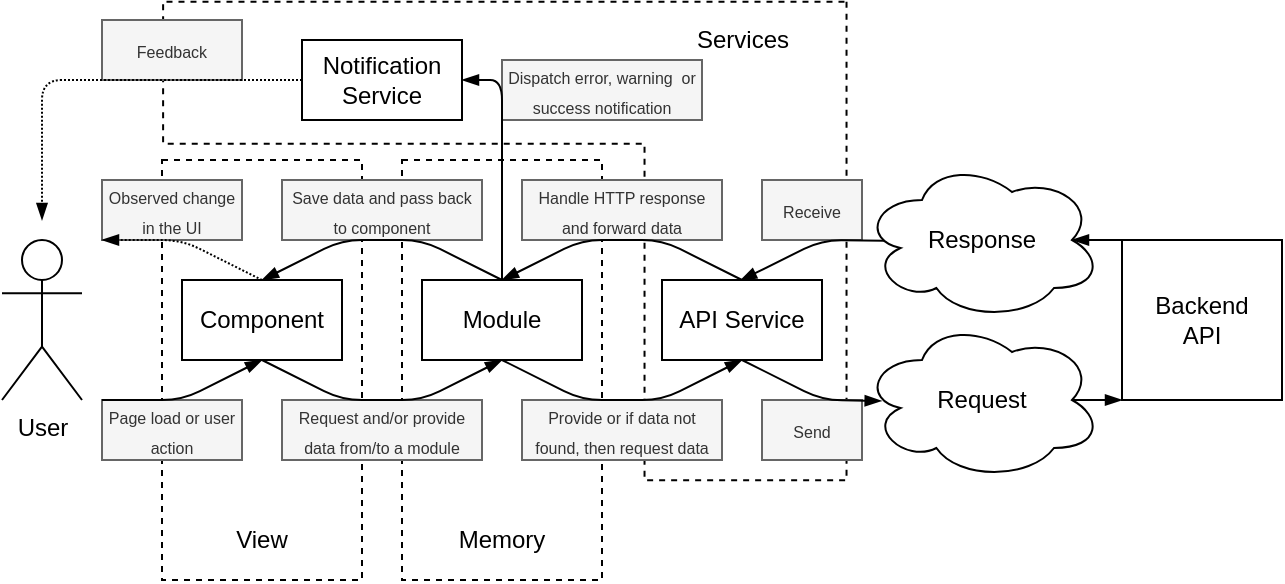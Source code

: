 <mxfile version="13.9.9" type="device"><diagram id="ZQQkfQSeo-t1xjgkuTHO" name="Page-1"><mxGraphModel dx="517" dy="384" grid="1" gridSize="10" guides="1" tooltips="1" connect="1" arrows="1" fold="1" page="1" pageScale="1" pageWidth="827" pageHeight="1169" math="0" shadow="0"><root><mxCell id="0"/><mxCell id="1" parent="0"/><mxCell id="bM-ReBTLsosMsyWVpo2E-1" value="" style="rounded=0;whiteSpace=wrap;html=1;shadow=0;glass=0;dashed=1;fillColor=none;" parent="1" vertex="1"><mxGeometry x="190" y="340" width="100" height="210" as="geometry"/></mxCell><mxCell id="bM-ReBTLsosMsyWVpo2E-3" value="" style="rounded=0;whiteSpace=wrap;html=1;shadow=0;glass=0;dashed=1;fillColor=none;" parent="1" vertex="1"><mxGeometry x="310" y="340" width="100" height="210" as="geometry"/></mxCell><mxCell id="bM-ReBTLsosMsyWVpo2E-6" value="" style="shape=corner;whiteSpace=wrap;html=1;rotation=90;dx=71;dy=101;dashed=1;fillColor=none;" parent="1" vertex="1"><mxGeometry x="241.76" y="209.62" width="239.3" height="341.71" as="geometry"/></mxCell><mxCell id="R7y9lLAFZoAOr4wIj65C-1" value="Component" style="rounded=0;whiteSpace=wrap;html=1;" parent="1" vertex="1"><mxGeometry x="200" y="400" width="80" height="40" as="geometry"/></mxCell><mxCell id="R7y9lLAFZoAOr4wIj65C-2" value="Module" style="rounded=0;whiteSpace=wrap;html=1;" parent="1" vertex="1"><mxGeometry x="320" y="400" width="80" height="40" as="geometry"/></mxCell><mxCell id="R7y9lLAFZoAOr4wIj65C-3" value="API Service" style="rounded=0;whiteSpace=wrap;html=1;" parent="1" vertex="1"><mxGeometry x="440" y="400" width="80" height="40" as="geometry"/></mxCell><mxCell id="R7y9lLAFZoAOr4wIj65C-4" value="Notification Service" style="rounded=0;whiteSpace=wrap;html=1;" parent="1" vertex="1"><mxGeometry x="260" y="280" width="80" height="40" as="geometry"/></mxCell><mxCell id="R7y9lLAFZoAOr4wIj65C-6" value="Request" style="ellipse;shape=cloud;whiteSpace=wrap;html=1;" parent="1" vertex="1"><mxGeometry x="540" y="420" width="120" height="80" as="geometry"/></mxCell><mxCell id="qBs4_CyP4fnN9rMQkPaj-2" value="User" style="shape=umlActor;verticalLabelPosition=bottom;verticalAlign=top;html=1;outlineConnect=0;" parent="1" vertex="1"><mxGeometry x="110" y="380" width="40" height="80" as="geometry"/></mxCell><mxCell id="RVNMrLkFSiUo03VE822l-1" value="Response" style="ellipse;shape=cloud;whiteSpace=wrap;html=1;" parent="1" vertex="1"><mxGeometry x="540" y="340" width="120" height="80" as="geometry"/></mxCell><mxCell id="RVNMrLkFSiUo03VE822l-4" value="Backend &lt;br&gt;API" style="whiteSpace=wrap;html=1;aspect=fixed;" parent="1" vertex="1"><mxGeometry x="670" y="380" width="80" height="80" as="geometry"/></mxCell><mxCell id="RVNMrLkFSiUo03VE822l-5" value="" style="endArrow=blockThin;html=1;endFill=1;exitX=0.875;exitY=0.5;exitDx=0;exitDy=0;exitPerimeter=0;entryX=0;entryY=1;entryDx=0;entryDy=0;" parent="1" source="R7y9lLAFZoAOr4wIj65C-6" target="RVNMrLkFSiUo03VE822l-4" edge="1"><mxGeometry width="50" height="50" relative="1" as="geometry"><mxPoint x="610" y="450" as="sourcePoint"/><mxPoint x="650" y="450" as="targetPoint"/></mxGeometry></mxCell><mxCell id="RVNMrLkFSiUo03VE822l-6" value="" style="endArrow=blockThin;html=1;endFill=1;exitX=0;exitY=0;exitDx=0;exitDy=0;entryX=0.875;entryY=0.5;entryDx=0;entryDy=0;entryPerimeter=0;" parent="1" source="RVNMrLkFSiUo03VE822l-4" target="RVNMrLkFSiUo03VE822l-1" edge="1"><mxGeometry width="50" height="50" relative="1" as="geometry"><mxPoint x="600" y="410" as="sourcePoint"/><mxPoint x="640" y="410" as="targetPoint"/></mxGeometry></mxCell><mxCell id="jfIOefFBKgMfS0_KkIpd-1" value="&lt;span style=&quot;font-size: 8px&quot;&gt;Request and/or provide data from/to a module&lt;/span&gt;" style="text;html=1;strokeColor=#666666;fillColor=#f5f5f5;align=center;verticalAlign=middle;whiteSpace=wrap;rounded=0;fontColor=#333333;" parent="1" vertex="1"><mxGeometry x="250" y="460" width="100" height="30" as="geometry"/></mxCell><mxCell id="jfIOefFBKgMfS0_KkIpd-2" value="&lt;span style=&quot;font-size: 8px&quot;&gt;Page load or user action&lt;/span&gt;" style="text;html=1;strokeColor=#666666;fillColor=#f5f5f5;align=center;verticalAlign=middle;whiteSpace=wrap;rounded=0;fontColor=#333333;" parent="1" vertex="1"><mxGeometry x="160" y="460" width="70" height="30" as="geometry"/></mxCell><mxCell id="jfIOefFBKgMfS0_KkIpd-3" value="&lt;font style=&quot;font-size: 8px&quot;&gt;Provide or if data not found, then request&amp;nbsp;&lt;/font&gt;&lt;span style=&quot;font-size: 8px&quot;&gt;data&lt;/span&gt;" style="text;html=1;strokeColor=#666666;fillColor=#f5f5f5;align=center;verticalAlign=middle;whiteSpace=wrap;rounded=0;fontColor=#333333;" parent="1" vertex="1"><mxGeometry x="370" y="460" width="100" height="30" as="geometry"/></mxCell><mxCell id="jfIOefFBKgMfS0_KkIpd-4" value="&lt;font style=&quot;font-size: 8px&quot;&gt;Save data and pass back to component&lt;/font&gt;" style="text;html=1;strokeColor=#666666;fillColor=#f5f5f5;align=center;verticalAlign=middle;whiteSpace=wrap;rounded=0;fontColor=#333333;" parent="1" vertex="1"><mxGeometry x="250" y="350" width="100" height="30" as="geometry"/></mxCell><mxCell id="jfIOefFBKgMfS0_KkIpd-5" value="&lt;font style=&quot;font-size: 8px&quot;&gt;Handle HTTP response and forward data&lt;/font&gt;" style="text;html=1;strokeColor=#666666;fillColor=#f5f5f5;align=center;verticalAlign=middle;whiteSpace=wrap;rounded=0;fontColor=#333333;" parent="1" vertex="1"><mxGeometry x="370" y="350" width="100" height="30" as="geometry"/></mxCell><mxCell id="jfIOefFBKgMfS0_KkIpd-6" value="&lt;font style=&quot;font-size: 8px&quot;&gt;Dispatch error, warning&amp;nbsp; or success notification&lt;/font&gt;" style="text;html=1;strokeColor=#666666;fillColor=#f5f5f5;align=center;verticalAlign=middle;whiteSpace=wrap;rounded=0;fontColor=#333333;" parent="1" vertex="1"><mxGeometry x="360" y="290" width="100" height="30" as="geometry"/></mxCell><mxCell id="jfIOefFBKgMfS0_KkIpd-7" value="&lt;font style=&quot;font-size: 8px&quot;&gt;Feedback&lt;/font&gt;" style="text;html=1;strokeColor=#666666;fillColor=#f5f5f5;align=center;verticalAlign=middle;whiteSpace=wrap;rounded=0;fontColor=#333333;" parent="1" vertex="1"><mxGeometry x="160" y="270" width="70" height="30" as="geometry"/></mxCell><mxCell id="jfIOefFBKgMfS0_KkIpd-9" value="&lt;font style=&quot;font-size: 8px&quot;&gt;Observed change in the UI&lt;/font&gt;" style="text;html=1;strokeColor=#666666;fillColor=#f5f5f5;align=center;verticalAlign=middle;whiteSpace=wrap;rounded=0;fontColor=#333333;" parent="1" vertex="1"><mxGeometry x="160" y="350" width="70" height="30" as="geometry"/></mxCell><mxCell id="jfIOefFBKgMfS0_KkIpd-10" value="&lt;font style=&quot;font-size: 8px&quot;&gt;Send&lt;/font&gt;" style="text;html=1;strokeColor=#666666;fillColor=#f5f5f5;align=center;verticalAlign=middle;whiteSpace=wrap;rounded=0;fontColor=#333333;" parent="1" vertex="1"><mxGeometry x="490" y="460" width="50" height="30" as="geometry"/></mxCell><mxCell id="jfIOefFBKgMfS0_KkIpd-11" value="&lt;font style=&quot;font-size: 8px&quot;&gt;Receive&lt;/font&gt;" style="text;html=1;strokeColor=#666666;fillColor=#f5f5f5;align=center;verticalAlign=middle;whiteSpace=wrap;rounded=0;fontColor=#333333;" parent="1" vertex="1"><mxGeometry x="490" y="350" width="50" height="30" as="geometry"/></mxCell><mxCell id="qBs4_CyP4fnN9rMQkPaj-4" value="" style="endArrow=blockThin;html=1;endFill=1;entryX=0.5;entryY=1;entryDx=0;entryDy=0;" parent="1" target="R7y9lLAFZoAOr4wIj65C-1" edge="1"><mxGeometry width="50" height="50" relative="1" as="geometry"><mxPoint x="160" y="460" as="sourcePoint"/><mxPoint x="241" y="460" as="targetPoint"/><Array as="points"><mxPoint x="200" y="460"/></Array></mxGeometry></mxCell><mxCell id="EQ4Ozw-X3VEKvK7bgSPs-1" value="" style="endArrow=blockThin;html=1;endFill=1;entryX=0.5;entryY=1;entryDx=0;entryDy=0;exitX=0.5;exitY=1;exitDx=0;exitDy=0;" parent="1" source="R7y9lLAFZoAOr4wIj65C-1" target="R7y9lLAFZoAOr4wIj65C-2" edge="1"><mxGeometry width="50" height="50" relative="1" as="geometry"><mxPoint x="280" y="460" as="sourcePoint"/><mxPoint x="350" y="450" as="targetPoint"/><Array as="points"><mxPoint x="280" y="460"/><mxPoint x="320" y="460"/></Array></mxGeometry></mxCell><mxCell id="EQ4Ozw-X3VEKvK7bgSPs-2" value="" style="endArrow=blockThin;html=1;endFill=1;entryX=0.5;entryY=1;entryDx=0;entryDy=0;exitX=0.5;exitY=1;exitDx=0;exitDy=0;" parent="1" source="R7y9lLAFZoAOr4wIj65C-2" target="R7y9lLAFZoAOr4wIj65C-3" edge="1"><mxGeometry width="50" height="50" relative="1" as="geometry"><mxPoint x="370" y="450" as="sourcePoint"/><mxPoint x="480" y="450" as="targetPoint"/><Array as="points"><mxPoint x="400" y="460"/><mxPoint x="440" y="460"/></Array></mxGeometry></mxCell><mxCell id="RVNMrLkFSiUo03VE822l-2" value="" style="endArrow=blockThin;html=1;endFill=1;exitX=0.5;exitY=1;exitDx=0;exitDy=0;entryX=0.082;entryY=0.506;entryDx=0;entryDy=0;entryPerimeter=0;" parent="1" target="R7y9lLAFZoAOr4wIj65C-6" edge="1"><mxGeometry width="50" height="50" relative="1" as="geometry"><mxPoint x="480" y="440" as="sourcePoint"/><mxPoint x="560" y="460" as="targetPoint"/><Array as="points"><mxPoint x="520" y="460"/></Array></mxGeometry></mxCell><mxCell id="RVNMrLkFSiUo03VE822l-3" value="" style="endArrow=blockThin;html=1;endFill=1;exitX=0.094;exitY=0.504;exitDx=0;exitDy=0;entryX=0.488;entryY=0.008;entryDx=0;entryDy=0;entryPerimeter=0;exitPerimeter=0;" parent="1" source="RVNMrLkFSiUo03VE822l-1" target="R7y9lLAFZoAOr4wIj65C-3" edge="1"><mxGeometry width="50" height="50" relative="1" as="geometry"><mxPoint x="480" y="360" as="sourcePoint"/><mxPoint x="569.84" y="380.48" as="targetPoint"/><Array as="points"><mxPoint x="520" y="380"/></Array></mxGeometry></mxCell><mxCell id="RVNMrLkFSiUo03VE822l-8" value="" style="endArrow=blockThin;html=1;endFill=1;exitX=0.5;exitY=0;exitDx=0;exitDy=0;entryX=0.5;entryY=0;entryDx=0;entryDy=0;" parent="1" source="R7y9lLAFZoAOr4wIj65C-3" target="R7y9lLAFZoAOr4wIj65C-2" edge="1"><mxGeometry width="50" height="50" relative="1" as="geometry"><mxPoint x="380" y="400" as="sourcePoint"/><mxPoint x="420" y="400" as="targetPoint"/><Array as="points"><mxPoint x="440" y="380"/><mxPoint x="400" y="380"/></Array></mxGeometry></mxCell><mxCell id="RVNMrLkFSiUo03VE822l-9" value="" style="endArrow=blockThin;html=1;endFill=1;exitX=0.5;exitY=0;exitDx=0;exitDy=0;entryX=0.5;entryY=0;entryDx=0;entryDy=0;" parent="1" source="R7y9lLAFZoAOr4wIj65C-2" target="R7y9lLAFZoAOr4wIj65C-1" edge="1"><mxGeometry width="50" height="50" relative="1" as="geometry"><mxPoint x="360" y="390" as="sourcePoint"/><mxPoint x="240" y="390" as="targetPoint"/><Array as="points"><mxPoint x="320" y="380"/><mxPoint x="280" y="380"/></Array></mxGeometry></mxCell><mxCell id="RVNMrLkFSiUo03VE822l-11" value="" style="endArrow=blockThin;html=1;endFill=1;exitX=0.5;exitY=0;exitDx=0;exitDy=0;dashed=1;dashPattern=1 1;" parent="1" source="R7y9lLAFZoAOr4wIj65C-1" edge="1"><mxGeometry width="50" height="50" relative="1" as="geometry"><mxPoint x="190" y="390" as="sourcePoint"/><mxPoint x="160" y="380" as="targetPoint"/><Array as="points"><mxPoint x="200" y="380"/></Array></mxGeometry></mxCell><mxCell id="RVNMrLkFSiUo03VE822l-13" value="" style="endArrow=blockThin;html=1;endFill=1;exitX=0.5;exitY=0;exitDx=0;exitDy=0;entryX=1;entryY=0.5;entryDx=0;entryDy=0;" parent="1" source="R7y9lLAFZoAOr4wIj65C-2" target="R7y9lLAFZoAOr4wIj65C-4" edge="1"><mxGeometry width="50" height="50" relative="1" as="geometry"><mxPoint x="320" y="380" as="sourcePoint"/><mxPoint x="360" y="380" as="targetPoint"/><Array as="points"><mxPoint x="360" y="300"/></Array></mxGeometry></mxCell><mxCell id="RVNMrLkFSiUo03VE822l-14" value="" style="endArrow=blockThin;html=1;endFill=1;dashed=1;exitX=0;exitY=0.5;exitDx=0;exitDy=0;dashPattern=1 1;" parent="1" source="R7y9lLAFZoAOr4wIj65C-4" edge="1"><mxGeometry width="50" height="50" relative="1" as="geometry"><mxPoint x="230" y="360" as="sourcePoint"/><mxPoint x="130" y="370" as="targetPoint"/><Array as="points"><mxPoint x="130" y="300"/></Array></mxGeometry></mxCell><mxCell id="bM-ReBTLsosMsyWVpo2E-7" value="Services" style="text;html=1;strokeColor=none;fillColor=none;align=center;verticalAlign=middle;whiteSpace=wrap;rounded=0;dashed=1;" parent="1" vertex="1"><mxGeometry x="441.06" y="270" width="78.94" height="20" as="geometry"/></mxCell><mxCell id="bM-ReBTLsosMsyWVpo2E-8" value="Memory" style="text;html=1;strokeColor=none;fillColor=none;align=center;verticalAlign=middle;whiteSpace=wrap;rounded=0;dashed=1;" parent="1" vertex="1"><mxGeometry x="320" y="520" width="80" height="20" as="geometry"/></mxCell><mxCell id="bM-ReBTLsosMsyWVpo2E-9" value="View" style="text;html=1;strokeColor=none;fillColor=none;align=center;verticalAlign=middle;whiteSpace=wrap;rounded=0;dashed=1;" parent="1" vertex="1"><mxGeometry x="220" y="520" width="40" height="20" as="geometry"/></mxCell></root></mxGraphModel></diagram></mxfile>
